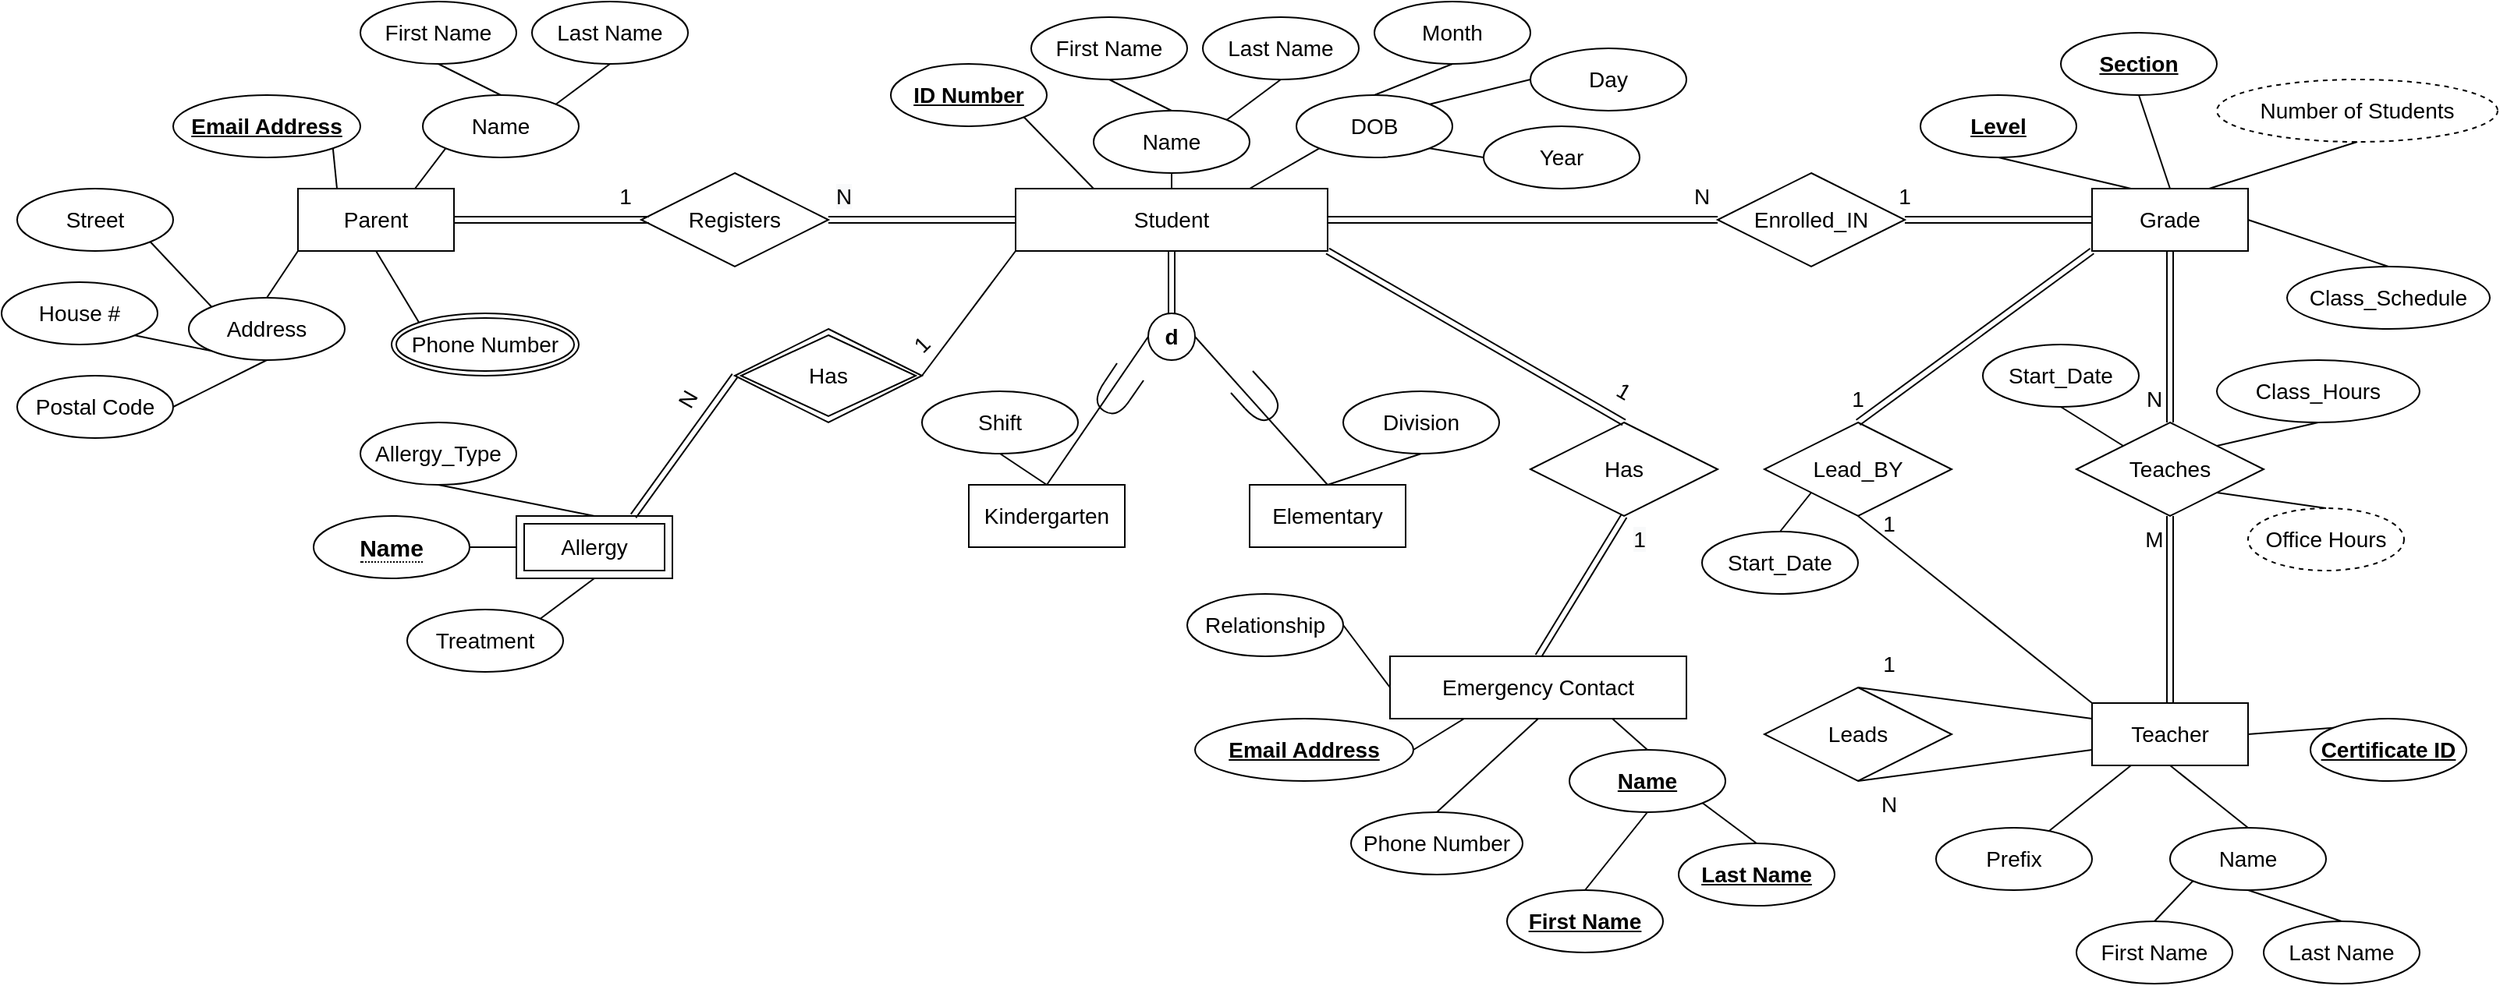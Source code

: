 <mxfile version="20.3.7" type="github">
  <diagram id="R2lEEEUBdFMjLlhIrx00" name="Entities">
    <mxGraphModel dx="1901" dy="639" grid="1" gridSize="10" guides="1" tooltips="1" connect="1" arrows="1" fold="1" page="1" pageScale="1" pageWidth="850" pageHeight="1100" math="0" shadow="0" extFonts="Permanent Marker^https://fonts.googleapis.com/css?family=Permanent+Marker">
      <root>
        <mxCell id="0" />
        <mxCell id="1" parent="0" />
        <mxCell id="j6ZGLxwOGD2uzRcKHzLd-1" value="&lt;font style=&quot;font-size: 14px;&quot;&gt;Student&lt;/font&gt;" style="whiteSpace=wrap;html=1;align=center;" vertex="1" parent="1">
          <mxGeometry x="210" y="190" width="200" height="40" as="geometry" />
        </mxCell>
        <mxCell id="j6ZGLxwOGD2uzRcKHzLd-2" value="&lt;u&gt;&lt;b&gt;ID Number&lt;/b&gt;&lt;/u&gt;" style="ellipse;whiteSpace=wrap;html=1;align=center;fontSize=14;" vertex="1" parent="1">
          <mxGeometry x="130" y="110" width="100" height="40" as="geometry" />
        </mxCell>
        <mxCell id="j6ZGLxwOGD2uzRcKHzLd-4" value="" style="endArrow=none;html=1;rounded=0;fontSize=14;entryX=1;entryY=1;entryDx=0;entryDy=0;exitX=0.25;exitY=0;exitDx=0;exitDy=0;" edge="1" parent="1" source="j6ZGLxwOGD2uzRcKHzLd-1" target="j6ZGLxwOGD2uzRcKHzLd-2">
          <mxGeometry relative="1" as="geometry">
            <mxPoint x="380" y="280" as="sourcePoint" />
            <mxPoint x="340" y="140" as="targetPoint" />
          </mxGeometry>
        </mxCell>
        <mxCell id="j6ZGLxwOGD2uzRcKHzLd-6" value="Name" style="ellipse;whiteSpace=wrap;html=1;align=center;fontSize=14;" vertex="1" parent="1">
          <mxGeometry x="260" y="140" width="100" height="40" as="geometry" />
        </mxCell>
        <mxCell id="j6ZGLxwOGD2uzRcKHzLd-7" value="" style="endArrow=none;html=1;rounded=0;fontSize=14;exitX=0.5;exitY=0;exitDx=0;exitDy=0;entryX=0.5;entryY=1;entryDx=0;entryDy=0;" edge="1" parent="1" source="j6ZGLxwOGD2uzRcKHzLd-1" target="j6ZGLxwOGD2uzRcKHzLd-6">
          <mxGeometry relative="1" as="geometry">
            <mxPoint x="380" y="280" as="sourcePoint" />
            <mxPoint x="540" y="280" as="targetPoint" />
          </mxGeometry>
        </mxCell>
        <mxCell id="j6ZGLxwOGD2uzRcKHzLd-8" value="Last Name" style="ellipse;whiteSpace=wrap;html=1;align=center;fontSize=14;" vertex="1" parent="1">
          <mxGeometry x="330" y="80" width="100" height="40" as="geometry" />
        </mxCell>
        <mxCell id="j6ZGLxwOGD2uzRcKHzLd-9" value="First Name" style="ellipse;whiteSpace=wrap;html=1;align=center;fontSize=14;" vertex="1" parent="1">
          <mxGeometry x="220" y="80" width="100" height="40" as="geometry" />
        </mxCell>
        <mxCell id="j6ZGLxwOGD2uzRcKHzLd-10" value="" style="endArrow=none;html=1;rounded=0;fontSize=14;exitX=0.5;exitY=1;exitDx=0;exitDy=0;entryX=0.5;entryY=0;entryDx=0;entryDy=0;" edge="1" parent="1" source="j6ZGLxwOGD2uzRcKHzLd-9" target="j6ZGLxwOGD2uzRcKHzLd-6">
          <mxGeometry relative="1" as="geometry">
            <mxPoint x="380" y="280" as="sourcePoint" />
            <mxPoint x="540" y="280" as="targetPoint" />
          </mxGeometry>
        </mxCell>
        <mxCell id="j6ZGLxwOGD2uzRcKHzLd-11" value="" style="endArrow=none;html=1;rounded=0;fontSize=14;exitX=1;exitY=0;exitDx=0;exitDy=0;entryX=0.5;entryY=1;entryDx=0;entryDy=0;" edge="1" parent="1" source="j6ZGLxwOGD2uzRcKHzLd-6" target="j6ZGLxwOGD2uzRcKHzLd-8">
          <mxGeometry width="50" height="50" relative="1" as="geometry">
            <mxPoint x="430" y="300" as="sourcePoint" />
            <mxPoint x="480" y="250" as="targetPoint" />
          </mxGeometry>
        </mxCell>
        <mxCell id="j6ZGLxwOGD2uzRcKHzLd-12" value="DOB" style="ellipse;whiteSpace=wrap;html=1;align=center;fontSize=14;" vertex="1" parent="1">
          <mxGeometry x="390" y="130" width="100" height="40" as="geometry" />
        </mxCell>
        <mxCell id="j6ZGLxwOGD2uzRcKHzLd-13" value="" style="endArrow=none;html=1;rounded=0;fontSize=14;entryX=0;entryY=1;entryDx=0;entryDy=0;exitX=0.75;exitY=0;exitDx=0;exitDy=0;" edge="1" parent="1" source="j6ZGLxwOGD2uzRcKHzLd-1" target="j6ZGLxwOGD2uzRcKHzLd-12">
          <mxGeometry width="50" height="50" relative="1" as="geometry">
            <mxPoint x="430" y="300" as="sourcePoint" />
            <mxPoint x="480" y="250" as="targetPoint" />
          </mxGeometry>
        </mxCell>
        <mxCell id="j6ZGLxwOGD2uzRcKHzLd-14" value="Day" style="ellipse;whiteSpace=wrap;html=1;align=center;fontSize=14;" vertex="1" parent="1">
          <mxGeometry x="540" y="100" width="100" height="40" as="geometry" />
        </mxCell>
        <mxCell id="j6ZGLxwOGD2uzRcKHzLd-15" value="Year" style="ellipse;whiteSpace=wrap;html=1;align=center;fontSize=14;" vertex="1" parent="1">
          <mxGeometry x="510" y="150" width="100" height="40" as="geometry" />
        </mxCell>
        <mxCell id="j6ZGLxwOGD2uzRcKHzLd-16" value="Month" style="ellipse;whiteSpace=wrap;html=1;align=center;fontSize=14;" vertex="1" parent="1">
          <mxGeometry x="440" y="70" width="100" height="40" as="geometry" />
        </mxCell>
        <mxCell id="j6ZGLxwOGD2uzRcKHzLd-17" value="" style="endArrow=none;html=1;rounded=0;fontSize=14;entryX=0.5;entryY=0;entryDx=0;entryDy=0;exitX=0.5;exitY=1;exitDx=0;exitDy=0;" edge="1" parent="1" source="j6ZGLxwOGD2uzRcKHzLd-16" target="j6ZGLxwOGD2uzRcKHzLd-12">
          <mxGeometry width="50" height="50" relative="1" as="geometry">
            <mxPoint x="430" y="300" as="sourcePoint" />
            <mxPoint x="480" y="250" as="targetPoint" />
          </mxGeometry>
        </mxCell>
        <mxCell id="j6ZGLxwOGD2uzRcKHzLd-18" value="" style="endArrow=none;html=1;rounded=0;fontSize=14;entryX=1;entryY=0;entryDx=0;entryDy=0;exitX=0;exitY=0.5;exitDx=0;exitDy=0;" edge="1" parent="1" source="j6ZGLxwOGD2uzRcKHzLd-14" target="j6ZGLxwOGD2uzRcKHzLd-12">
          <mxGeometry width="50" height="50" relative="1" as="geometry">
            <mxPoint x="430" y="300" as="sourcePoint" />
            <mxPoint x="480" y="250" as="targetPoint" />
          </mxGeometry>
        </mxCell>
        <mxCell id="j6ZGLxwOGD2uzRcKHzLd-19" value="" style="endArrow=none;html=1;rounded=0;fontSize=14;entryX=1;entryY=1;entryDx=0;entryDy=0;exitX=0;exitY=0.5;exitDx=0;exitDy=0;" edge="1" parent="1" source="j6ZGLxwOGD2uzRcKHzLd-15" target="j6ZGLxwOGD2uzRcKHzLd-12">
          <mxGeometry width="50" height="50" relative="1" as="geometry">
            <mxPoint x="430" y="300" as="sourcePoint" />
            <mxPoint x="480" y="250" as="targetPoint" />
          </mxGeometry>
        </mxCell>
        <mxCell id="j6ZGLxwOGD2uzRcKHzLd-20" value="&lt;span data-reactroot=&quot;&quot; class=&quot;notion-enable-hover&quot; data-token-index=&quot;0&quot; style=&quot;&quot;&gt;Kindergarten&lt;/span&gt;" style="whiteSpace=wrap;html=1;align=center;fontSize=14;" vertex="1" parent="1">
          <mxGeometry x="180" y="380" width="100" height="40" as="geometry" />
        </mxCell>
        <mxCell id="j6ZGLxwOGD2uzRcKHzLd-21" value="&lt;span data-reactroot=&quot;&quot; class=&quot;notion-enable-hover&quot; data-token-index=&quot;0&quot; style=&quot;&quot;&gt;Elementary&lt;/span&gt;" style="whiteSpace=wrap;html=1;align=center;fontSize=14;" vertex="1" parent="1">
          <mxGeometry x="360" y="380" width="100" height="40" as="geometry" />
        </mxCell>
        <mxCell id="j6ZGLxwOGD2uzRcKHzLd-22" value="&lt;b&gt;d&lt;/b&gt;" style="ellipse;whiteSpace=wrap;html=1;aspect=fixed;fontSize=14;" vertex="1" parent="1">
          <mxGeometry x="295" y="270" width="30" height="30" as="geometry" />
        </mxCell>
        <mxCell id="j6ZGLxwOGD2uzRcKHzLd-23" value="" style="shape=link;html=1;rounded=0;fontSize=14;entryX=0.5;entryY=1;entryDx=0;entryDy=0;exitX=0.5;exitY=0;exitDx=0;exitDy=0;" edge="1" parent="1" source="j6ZGLxwOGD2uzRcKHzLd-22" target="j6ZGLxwOGD2uzRcKHzLd-1">
          <mxGeometry width="100" relative="1" as="geometry">
            <mxPoint x="330" y="280" as="sourcePoint" />
            <mxPoint x="430" y="280" as="targetPoint" />
          </mxGeometry>
        </mxCell>
        <mxCell id="j6ZGLxwOGD2uzRcKHzLd-24" value="" style="endArrow=none;html=1;rounded=0;fontSize=14;entryX=0;entryY=0.5;entryDx=0;entryDy=0;exitX=0.5;exitY=0;exitDx=0;exitDy=0;" edge="1" parent="1" source="j6ZGLxwOGD2uzRcKHzLd-20" target="j6ZGLxwOGD2uzRcKHzLd-22">
          <mxGeometry width="50" height="50" relative="1" as="geometry">
            <mxPoint x="360" y="300" as="sourcePoint" />
            <mxPoint x="410" y="250" as="targetPoint" />
          </mxGeometry>
        </mxCell>
        <mxCell id="j6ZGLxwOGD2uzRcKHzLd-25" value="" style="endArrow=none;html=1;rounded=0;fontSize=14;entryX=1;entryY=0.5;entryDx=0;entryDy=0;exitX=0.5;exitY=0;exitDx=0;exitDy=0;" edge="1" parent="1" source="j6ZGLxwOGD2uzRcKHzLd-21" target="j6ZGLxwOGD2uzRcKHzLd-22">
          <mxGeometry width="50" height="50" relative="1" as="geometry">
            <mxPoint x="170" y="340" as="sourcePoint" />
            <mxPoint x="305" y="295" as="targetPoint" />
          </mxGeometry>
        </mxCell>
        <mxCell id="j6ZGLxwOGD2uzRcKHzLd-26" value="Shift" style="ellipse;whiteSpace=wrap;html=1;align=center;fontSize=14;" vertex="1" parent="1">
          <mxGeometry x="150" y="320" width="100" height="40" as="geometry" />
        </mxCell>
        <mxCell id="j6ZGLxwOGD2uzRcKHzLd-27" value="Division" style="ellipse;whiteSpace=wrap;html=1;align=center;fontSize=14;" vertex="1" parent="1">
          <mxGeometry x="420" y="320" width="100" height="40" as="geometry" />
        </mxCell>
        <mxCell id="j6ZGLxwOGD2uzRcKHzLd-28" value="" style="endArrow=none;html=1;rounded=0;fontSize=14;entryX=0.5;entryY=1;entryDx=0;entryDy=0;exitX=0.5;exitY=0;exitDx=0;exitDy=0;" edge="1" parent="1" source="j6ZGLxwOGD2uzRcKHzLd-20" target="j6ZGLxwOGD2uzRcKHzLd-26">
          <mxGeometry width="50" height="50" relative="1" as="geometry">
            <mxPoint x="430" y="350" as="sourcePoint" />
            <mxPoint x="480" y="300" as="targetPoint" />
          </mxGeometry>
        </mxCell>
        <mxCell id="j6ZGLxwOGD2uzRcKHzLd-29" value="" style="endArrow=none;html=1;rounded=0;fontSize=14;entryX=0.5;entryY=1;entryDx=0;entryDy=0;exitX=0.5;exitY=0;exitDx=0;exitDy=0;" edge="1" parent="1" source="j6ZGLxwOGD2uzRcKHzLd-21" target="j6ZGLxwOGD2uzRcKHzLd-27">
          <mxGeometry width="50" height="50" relative="1" as="geometry">
            <mxPoint x="310" y="350" as="sourcePoint" />
            <mxPoint x="360" y="300" as="targetPoint" />
          </mxGeometry>
        </mxCell>
        <mxCell id="j6ZGLxwOGD2uzRcKHzLd-33" value="&lt;meta charset=&quot;utf-8&quot;&gt;&lt;span style=&quot;color: rgb(0, 0, 0); font-family: Helvetica; font-size: 14px; font-style: normal; font-variant-ligatures: normal; font-variant-caps: normal; font-weight: 400; letter-spacing: normal; orphans: 2; text-align: center; text-indent: 0px; text-transform: none; widows: 2; word-spacing: 0px; -webkit-text-stroke-width: 0px; background-color: rgb(248, 249, 250); text-decoration-thickness: initial; text-decoration-style: initial; text-decoration-color: initial; float: none; display: inline !important;&quot;&gt;N&lt;/span&gt;" style="text;html=1;strokeColor=none;fillColor=none;align=center;verticalAlign=middle;whiteSpace=wrap;rounded=0;fontSize=14;" vertex="1" parent="1">
          <mxGeometry x="70" y="180" width="60" height="30" as="geometry" />
        </mxCell>
        <mxCell id="j6ZGLxwOGD2uzRcKHzLd-36" value="Registers" style="shape=rhombus;perimeter=rhombusPerimeter;whiteSpace=wrap;html=1;align=center;fontSize=14;" vertex="1" parent="1">
          <mxGeometry x="-30" y="180" width="120" height="60" as="geometry" />
        </mxCell>
        <mxCell id="j6ZGLxwOGD2uzRcKHzLd-37" value="Parent" style="whiteSpace=wrap;html=1;align=center;fontSize=14;" vertex="1" parent="1">
          <mxGeometry x="-250" y="190" width="100" height="40" as="geometry" />
        </mxCell>
        <mxCell id="j6ZGLxwOGD2uzRcKHzLd-39" value="1" style="text;html=1;strokeColor=none;fillColor=none;align=center;verticalAlign=middle;whiteSpace=wrap;rounded=0;fontSize=14;" vertex="1" parent="1">
          <mxGeometry x="-70" y="180" width="60" height="30" as="geometry" />
        </mxCell>
        <mxCell id="j6ZGLxwOGD2uzRcKHzLd-41" value="Name" style="ellipse;whiteSpace=wrap;html=1;align=center;fontSize=14;" vertex="1" parent="1">
          <mxGeometry x="-170" y="130" width="100" height="40" as="geometry" />
        </mxCell>
        <mxCell id="j6ZGLxwOGD2uzRcKHzLd-42" value="Last Name" style="ellipse;whiteSpace=wrap;html=1;align=center;fontSize=14;" vertex="1" parent="1">
          <mxGeometry x="-100" y="70" width="100" height="40" as="geometry" />
        </mxCell>
        <mxCell id="j6ZGLxwOGD2uzRcKHzLd-43" value="First Name" style="ellipse;whiteSpace=wrap;html=1;align=center;fontSize=14;" vertex="1" parent="1">
          <mxGeometry x="-210" y="70" width="100" height="40" as="geometry" />
        </mxCell>
        <mxCell id="j6ZGLxwOGD2uzRcKHzLd-44" value="" style="endArrow=none;html=1;rounded=0;fontSize=14;exitX=0.5;exitY=1;exitDx=0;exitDy=0;entryX=0.5;entryY=0;entryDx=0;entryDy=0;" edge="1" parent="1" source="j6ZGLxwOGD2uzRcKHzLd-43" target="j6ZGLxwOGD2uzRcKHzLd-41">
          <mxGeometry relative="1" as="geometry">
            <mxPoint x="-50" y="270" as="sourcePoint" />
            <mxPoint x="110" y="270" as="targetPoint" />
          </mxGeometry>
        </mxCell>
        <mxCell id="j6ZGLxwOGD2uzRcKHzLd-45" value="" style="endArrow=none;html=1;rounded=0;fontSize=14;exitX=1;exitY=0;exitDx=0;exitDy=0;entryX=0.5;entryY=1;entryDx=0;entryDy=0;" edge="1" parent="1" source="j6ZGLxwOGD2uzRcKHzLd-41" target="j6ZGLxwOGD2uzRcKHzLd-42">
          <mxGeometry width="50" height="50" relative="1" as="geometry">
            <mxPoint y="290" as="sourcePoint" />
            <mxPoint x="50" y="240" as="targetPoint" />
          </mxGeometry>
        </mxCell>
        <mxCell id="j6ZGLxwOGD2uzRcKHzLd-46" value="" style="endArrow=none;html=1;rounded=0;fontSize=14;entryX=0;entryY=1;entryDx=0;entryDy=0;exitX=0.75;exitY=0;exitDx=0;exitDy=0;" edge="1" parent="1" source="j6ZGLxwOGD2uzRcKHzLd-37" target="j6ZGLxwOGD2uzRcKHzLd-41">
          <mxGeometry relative="1" as="geometry">
            <mxPoint x="-210" y="200" as="sourcePoint" />
            <mxPoint x="-50" y="200" as="targetPoint" />
          </mxGeometry>
        </mxCell>
        <mxCell id="j6ZGLxwOGD2uzRcKHzLd-47" value="&lt;b&gt;Email Address&lt;/b&gt;" style="ellipse;whiteSpace=wrap;html=1;align=center;fontStyle=4;fontSize=14;" vertex="1" parent="1">
          <mxGeometry x="-330" y="130" width="120" height="40" as="geometry" />
        </mxCell>
        <mxCell id="j6ZGLxwOGD2uzRcKHzLd-48" value="" style="endArrow=none;html=1;rounded=0;fontSize=14;exitX=1;exitY=1;exitDx=0;exitDy=0;entryX=0.25;entryY=0;entryDx=0;entryDy=0;" edge="1" parent="1" source="j6ZGLxwOGD2uzRcKHzLd-47" target="j6ZGLxwOGD2uzRcKHzLd-37">
          <mxGeometry relative="1" as="geometry">
            <mxPoint x="-210" y="200" as="sourcePoint" />
            <mxPoint x="-50" y="200" as="targetPoint" />
          </mxGeometry>
        </mxCell>
        <mxCell id="j6ZGLxwOGD2uzRcKHzLd-54" value="Address" style="ellipse;whiteSpace=wrap;html=1;align=center;fontSize=14;" vertex="1" parent="1">
          <mxGeometry x="-320" y="260" width="100" height="40" as="geometry" />
        </mxCell>
        <mxCell id="j6ZGLxwOGD2uzRcKHzLd-56" value="" style="endArrow=none;html=1;rounded=0;fontSize=14;entryX=0;entryY=1;entryDx=0;entryDy=0;exitX=0.5;exitY=0;exitDx=0;exitDy=0;" edge="1" parent="1" source="j6ZGLxwOGD2uzRcKHzLd-54" target="j6ZGLxwOGD2uzRcKHzLd-37">
          <mxGeometry relative="1" as="geometry">
            <mxPoint x="-210" y="200" as="sourcePoint" />
            <mxPoint x="-50" y="200" as="targetPoint" />
          </mxGeometry>
        </mxCell>
        <mxCell id="j6ZGLxwOGD2uzRcKHzLd-58" value="Postal Code" style="ellipse;whiteSpace=wrap;html=1;align=center;fontSize=14;" vertex="1" parent="1">
          <mxGeometry x="-430" y="310" width="100" height="40" as="geometry" />
        </mxCell>
        <mxCell id="j6ZGLxwOGD2uzRcKHzLd-59" value="House #" style="ellipse;whiteSpace=wrap;html=1;align=center;fontSize=14;" vertex="1" parent="1">
          <mxGeometry x="-440" y="250" width="100" height="40" as="geometry" />
        </mxCell>
        <mxCell id="j6ZGLxwOGD2uzRcKHzLd-60" value="Street" style="ellipse;whiteSpace=wrap;html=1;align=center;fontSize=14;" vertex="1" parent="1">
          <mxGeometry x="-430" y="190" width="100" height="40" as="geometry" />
        </mxCell>
        <mxCell id="j6ZGLxwOGD2uzRcKHzLd-61" value="" style="endArrow=none;html=1;rounded=0;fontSize=14;exitX=1;exitY=1;exitDx=0;exitDy=0;entryX=0;entryY=0;entryDx=0;entryDy=0;" edge="1" parent="1" source="j6ZGLxwOGD2uzRcKHzLd-60" target="j6ZGLxwOGD2uzRcKHzLd-54">
          <mxGeometry relative="1" as="geometry">
            <mxPoint x="-210" y="200" as="sourcePoint" />
            <mxPoint x="-50" y="200" as="targetPoint" />
          </mxGeometry>
        </mxCell>
        <mxCell id="j6ZGLxwOGD2uzRcKHzLd-62" value="" style="endArrow=none;html=1;rounded=0;fontSize=14;exitX=1;exitY=1;exitDx=0;exitDy=0;entryX=0;entryY=1;entryDx=0;entryDy=0;" edge="1" parent="1" source="j6ZGLxwOGD2uzRcKHzLd-59" target="j6ZGLxwOGD2uzRcKHzLd-54">
          <mxGeometry relative="1" as="geometry">
            <mxPoint x="-210" y="200" as="sourcePoint" />
            <mxPoint x="-50" y="200" as="targetPoint" />
          </mxGeometry>
        </mxCell>
        <mxCell id="j6ZGLxwOGD2uzRcKHzLd-63" value="" style="endArrow=none;html=1;rounded=0;fontSize=14;exitX=0.5;exitY=1;exitDx=0;exitDy=0;entryX=1;entryY=0.5;entryDx=0;entryDy=0;" edge="1" parent="1" source="j6ZGLxwOGD2uzRcKHzLd-54" target="j6ZGLxwOGD2uzRcKHzLd-58">
          <mxGeometry relative="1" as="geometry">
            <mxPoint x="-210" y="200" as="sourcePoint" />
            <mxPoint x="-50" y="200" as="targetPoint" />
          </mxGeometry>
        </mxCell>
        <mxCell id="j6ZGLxwOGD2uzRcKHzLd-64" value="Phone Number" style="ellipse;shape=doubleEllipse;margin=3;whiteSpace=wrap;html=1;align=center;fontSize=14;" vertex="1" parent="1">
          <mxGeometry x="-190" y="270" width="120" height="40" as="geometry" />
        </mxCell>
        <mxCell id="j6ZGLxwOGD2uzRcKHzLd-65" value="" style="endArrow=none;html=1;rounded=0;fontSize=14;exitX=0.5;exitY=1;exitDx=0;exitDy=0;entryX=0;entryY=0;entryDx=0;entryDy=0;" edge="1" parent="1" source="j6ZGLxwOGD2uzRcKHzLd-37" target="j6ZGLxwOGD2uzRcKHzLd-64">
          <mxGeometry relative="1" as="geometry">
            <mxPoint x="-210" y="190" as="sourcePoint" />
            <mxPoint x="-50" y="190" as="targetPoint" />
          </mxGeometry>
        </mxCell>
        <mxCell id="j6ZGLxwOGD2uzRcKHzLd-66" value="Has" style="shape=rhombus;double=1;perimeter=rhombusPerimeter;whiteSpace=wrap;html=1;align=center;fontSize=14;" vertex="1" parent="1">
          <mxGeometry x="30" y="280" width="120" height="60" as="geometry" />
        </mxCell>
        <mxCell id="j6ZGLxwOGD2uzRcKHzLd-67" value="" style="endArrow=none;html=1;rounded=0;fontSize=14;entryX=0;entryY=1;entryDx=0;entryDy=0;exitX=1;exitY=0.5;exitDx=0;exitDy=0;" edge="1" parent="1" source="j6ZGLxwOGD2uzRcKHzLd-66" target="j6ZGLxwOGD2uzRcKHzLd-1">
          <mxGeometry relative="1" as="geometry">
            <mxPoint x="-50" y="260" as="sourcePoint" />
            <mxPoint x="110" y="260" as="targetPoint" />
          </mxGeometry>
        </mxCell>
        <mxCell id="j6ZGLxwOGD2uzRcKHzLd-68" value="1" style="text;html=1;strokeColor=none;fillColor=none;align=center;verticalAlign=middle;whiteSpace=wrap;rounded=0;fontSize=14;rotation=-45;" vertex="1" parent="1">
          <mxGeometry x="120" y="275" width="60" height="30" as="geometry" />
        </mxCell>
        <mxCell id="j6ZGLxwOGD2uzRcKHzLd-69" value="Allergy" style="shape=ext;margin=3;double=1;whiteSpace=wrap;html=1;align=center;fontSize=14;" vertex="1" parent="1">
          <mxGeometry x="-110" y="400" width="100" height="40" as="geometry" />
        </mxCell>
        <mxCell id="j6ZGLxwOGD2uzRcKHzLd-71" value="N" style="text;html=1;strokeColor=none;fillColor=none;align=center;verticalAlign=middle;whiteSpace=wrap;rounded=0;fontSize=14;rotation=-60;" vertex="1" parent="1">
          <mxGeometry x="-30" y="310" width="60" height="30" as="geometry" />
        </mxCell>
        <mxCell id="j6ZGLxwOGD2uzRcKHzLd-74" value="Treatment" style="ellipse;whiteSpace=wrap;html=1;align=center;fontSize=14;" vertex="1" parent="1">
          <mxGeometry x="-180" y="460" width="100" height="40" as="geometry" />
        </mxCell>
        <mxCell id="j6ZGLxwOGD2uzRcKHzLd-75" value="" style="endArrow=none;html=1;rounded=0;fontSize=14;entryX=0.5;entryY=0;entryDx=0;entryDy=0;exitX=0.5;exitY=1;exitDx=0;exitDy=0;" edge="1" parent="1" source="j6ZGLxwOGD2uzRcKHzLd-202" target="j6ZGLxwOGD2uzRcKHzLd-69">
          <mxGeometry relative="1" as="geometry">
            <mxPoint x="-130" y="380" as="sourcePoint" />
            <mxPoint x="-50" y="390" as="targetPoint" />
          </mxGeometry>
        </mxCell>
        <mxCell id="j6ZGLxwOGD2uzRcKHzLd-76" value="" style="endArrow=none;html=1;rounded=0;fontSize=14;entryX=0;entryY=0.5;entryDx=0;entryDy=0;exitX=1;exitY=0.5;exitDx=0;exitDy=0;" edge="1" parent="1" source="j6ZGLxwOGD2uzRcKHzLd-78" target="j6ZGLxwOGD2uzRcKHzLd-69">
          <mxGeometry relative="1" as="geometry">
            <mxPoint x="-130" y="420" as="sourcePoint" />
            <mxPoint x="-50" y="390" as="targetPoint" />
          </mxGeometry>
        </mxCell>
        <mxCell id="j6ZGLxwOGD2uzRcKHzLd-77" value="" style="endArrow=none;html=1;rounded=0;fontSize=14;entryX=0.5;entryY=1;entryDx=0;entryDy=0;exitX=1;exitY=0;exitDx=0;exitDy=0;" edge="1" parent="1" source="j6ZGLxwOGD2uzRcKHzLd-74" target="j6ZGLxwOGD2uzRcKHzLd-69">
          <mxGeometry relative="1" as="geometry">
            <mxPoint x="-210" y="390" as="sourcePoint" />
            <mxPoint x="-50" y="390" as="targetPoint" />
          </mxGeometry>
        </mxCell>
        <mxCell id="j6ZGLxwOGD2uzRcKHzLd-78" value="&lt;span style=&quot;border-bottom: 1px dotted&quot;&gt;&lt;b&gt;&lt;font style=&quot;font-size: 15px;&quot;&gt;Name&lt;/font&gt;&lt;/b&gt;&lt;/span&gt;" style="ellipse;whiteSpace=wrap;html=1;align=center;fontSize=14;" vertex="1" parent="1">
          <mxGeometry x="-240" y="400" width="100" height="40" as="geometry" />
        </mxCell>
        <mxCell id="j6ZGLxwOGD2uzRcKHzLd-80" value="Has" style="shape=rhombus;perimeter=rhombusPerimeter;whiteSpace=wrap;html=1;align=center;fontSize=14;" vertex="1" parent="1">
          <mxGeometry x="540" y="340" width="120" height="60" as="geometry" />
        </mxCell>
        <mxCell id="j6ZGLxwOGD2uzRcKHzLd-81" value="" style="shape=link;html=1;rounded=0;fontSize=14;entryX=0.5;entryY=1;entryDx=0;entryDy=0;exitX=0.5;exitY=0;exitDx=0;exitDy=0;" edge="1" parent="1" source="j6ZGLxwOGD2uzRcKHzLd-84" target="j6ZGLxwOGD2uzRcKHzLd-80">
          <mxGeometry width="100" relative="1" as="geometry">
            <mxPoint x="600" y="480" as="sourcePoint" />
            <mxPoint x="510" y="300" as="targetPoint" />
          </mxGeometry>
        </mxCell>
        <mxCell id="j6ZGLxwOGD2uzRcKHzLd-82" value="1" style="text;html=1;strokeColor=none;fillColor=none;align=center;verticalAlign=middle;whiteSpace=wrap;rounded=0;fontSize=14;rotation=30;" vertex="1" parent="1">
          <mxGeometry x="570" y="305" width="60" height="30" as="geometry" />
        </mxCell>
        <mxCell id="j6ZGLxwOGD2uzRcKHzLd-83" value="&lt;span style=&quot;color: rgb(0, 0, 0); font-family: Helvetica; font-size: 14px; font-style: normal; font-variant-ligatures: normal; font-variant-caps: normal; font-weight: 400; letter-spacing: normal; orphans: 2; text-align: center; text-indent: 0px; text-transform: none; widows: 2; word-spacing: 0px; -webkit-text-stroke-width: 0px; background-color: rgb(248, 249, 250); text-decoration-thickness: initial; text-decoration-style: initial; text-decoration-color: initial; float: none; display: inline !important;&quot;&gt;1&lt;/span&gt;" style="text;html=1;strokeColor=none;fillColor=none;align=center;verticalAlign=middle;whiteSpace=wrap;rounded=0;fontSize=14;" vertex="1" parent="1">
          <mxGeometry x="580" y="400" width="60" height="30" as="geometry" />
        </mxCell>
        <mxCell id="j6ZGLxwOGD2uzRcKHzLd-84" value="Emergency Contact" style="whiteSpace=wrap;html=1;align=center;fontSize=14;" vertex="1" parent="1">
          <mxGeometry x="450" y="490" width="190" height="40" as="geometry" />
        </mxCell>
        <mxCell id="j6ZGLxwOGD2uzRcKHzLd-85" value="&lt;b&gt;Email Address&lt;/b&gt;" style="ellipse;whiteSpace=wrap;html=1;align=center;fontStyle=4;fontSize=14;" vertex="1" parent="1">
          <mxGeometry x="325" y="530" width="140" height="40" as="geometry" />
        </mxCell>
        <mxCell id="j6ZGLxwOGD2uzRcKHzLd-87" value="Relationship" style="ellipse;whiteSpace=wrap;html=1;align=center;fontSize=14;" vertex="1" parent="1">
          <mxGeometry x="320" y="450" width="100" height="40" as="geometry" />
        </mxCell>
        <mxCell id="j6ZGLxwOGD2uzRcKHzLd-88" value="&lt;u&gt;&lt;b&gt;Name&lt;/b&gt;&lt;/u&gt;" style="ellipse;whiteSpace=wrap;html=1;align=center;fontSize=14;" vertex="1" parent="1">
          <mxGeometry x="565" y="550" width="100" height="40" as="geometry" />
        </mxCell>
        <mxCell id="j6ZGLxwOGD2uzRcKHzLd-89" value="&lt;u&gt;&lt;b&gt;Last Name&lt;/b&gt;&lt;/u&gt;" style="ellipse;whiteSpace=wrap;html=1;align=center;fontSize=14;" vertex="1" parent="1">
          <mxGeometry x="635" y="610" width="100" height="40" as="geometry" />
        </mxCell>
        <mxCell id="j6ZGLxwOGD2uzRcKHzLd-90" value="&lt;u&gt;&lt;b&gt;First Name&lt;/b&gt;&lt;/u&gt;" style="ellipse;whiteSpace=wrap;html=1;align=center;fontSize=14;" vertex="1" parent="1">
          <mxGeometry x="525" y="640" width="100" height="40" as="geometry" />
        </mxCell>
        <mxCell id="j6ZGLxwOGD2uzRcKHzLd-91" value="" style="endArrow=none;html=1;rounded=0;fontSize=14;exitX=1;exitY=0.5;exitDx=0;exitDy=0;entryX=0;entryY=0.5;entryDx=0;entryDy=0;" edge="1" parent="1" source="j6ZGLxwOGD2uzRcKHzLd-87" target="j6ZGLxwOGD2uzRcKHzLd-84">
          <mxGeometry relative="1" as="geometry">
            <mxPoint x="465" y="460" as="sourcePoint" />
            <mxPoint x="625" y="460" as="targetPoint" />
          </mxGeometry>
        </mxCell>
        <mxCell id="j6ZGLxwOGD2uzRcKHzLd-92" value="" style="endArrow=none;html=1;rounded=0;fontSize=14;exitX=1;exitY=0.5;exitDx=0;exitDy=0;entryX=0.25;entryY=1;entryDx=0;entryDy=0;" edge="1" parent="1" source="j6ZGLxwOGD2uzRcKHzLd-85" target="j6ZGLxwOGD2uzRcKHzLd-84">
          <mxGeometry relative="1" as="geometry">
            <mxPoint x="465" y="460" as="sourcePoint" />
            <mxPoint x="625" y="460" as="targetPoint" />
          </mxGeometry>
        </mxCell>
        <mxCell id="j6ZGLxwOGD2uzRcKHzLd-93" value="" style="endArrow=none;html=1;rounded=0;fontSize=14;entryX=0.5;entryY=1;entryDx=0;entryDy=0;exitX=0.5;exitY=0;exitDx=0;exitDy=0;" edge="1" parent="1" source="j6ZGLxwOGD2uzRcKHzLd-99" target="j6ZGLxwOGD2uzRcKHzLd-84">
          <mxGeometry relative="1" as="geometry">
            <mxPoint x="490" y="580" as="sourcePoint" />
            <mxPoint x="625" y="460" as="targetPoint" />
          </mxGeometry>
        </mxCell>
        <mxCell id="j6ZGLxwOGD2uzRcKHzLd-94" value="" style="endArrow=none;html=1;rounded=0;fontSize=14;exitX=0.75;exitY=1;exitDx=0;exitDy=0;entryX=0.5;entryY=0;entryDx=0;entryDy=0;" edge="1" parent="1" source="j6ZGLxwOGD2uzRcKHzLd-84" target="j6ZGLxwOGD2uzRcKHzLd-88">
          <mxGeometry relative="1" as="geometry">
            <mxPoint x="465" y="460" as="sourcePoint" />
            <mxPoint x="625" y="460" as="targetPoint" />
          </mxGeometry>
        </mxCell>
        <mxCell id="j6ZGLxwOGD2uzRcKHzLd-96" value="" style="endArrow=none;html=1;rounded=0;fontSize=14;entryX=0.5;entryY=1;entryDx=0;entryDy=0;exitX=0.5;exitY=0;exitDx=0;exitDy=0;" edge="1" parent="1" source="j6ZGLxwOGD2uzRcKHzLd-90" target="j6ZGLxwOGD2uzRcKHzLd-88">
          <mxGeometry relative="1" as="geometry">
            <mxPoint x="465" y="460" as="sourcePoint" />
            <mxPoint x="625" y="460" as="targetPoint" />
          </mxGeometry>
        </mxCell>
        <mxCell id="j6ZGLxwOGD2uzRcKHzLd-97" value="" style="endArrow=none;html=1;rounded=0;fontSize=14;entryX=0.5;entryY=0;entryDx=0;entryDy=0;exitX=1;exitY=1;exitDx=0;exitDy=0;" edge="1" parent="1" source="j6ZGLxwOGD2uzRcKHzLd-88" target="j6ZGLxwOGD2uzRcKHzLd-89">
          <mxGeometry relative="1" as="geometry">
            <mxPoint x="465" y="460" as="sourcePoint" />
            <mxPoint x="625" y="460" as="targetPoint" />
          </mxGeometry>
        </mxCell>
        <mxCell id="j6ZGLxwOGD2uzRcKHzLd-99" value="Phone Number" style="ellipse;whiteSpace=wrap;html=1;align=center;fontSize=14;" vertex="1" parent="1">
          <mxGeometry x="425" y="590" width="110" height="40" as="geometry" />
        </mxCell>
        <mxCell id="j6ZGLxwOGD2uzRcKHzLd-101" value="Enrolled_IN" style="shape=rhombus;perimeter=rhombusPerimeter;whiteSpace=wrap;html=1;align=center;fontSize=14;" vertex="1" parent="1">
          <mxGeometry x="660" y="180" width="120" height="60" as="geometry" />
        </mxCell>
        <mxCell id="j6ZGLxwOGD2uzRcKHzLd-102" value="Grade" style="whiteSpace=wrap;html=1;align=center;fontSize=14;" vertex="1" parent="1">
          <mxGeometry x="900" y="190" width="100" height="40" as="geometry" />
        </mxCell>
        <mxCell id="j6ZGLxwOGD2uzRcKHzLd-104" value="" style="shape=link;html=1;rounded=0;fontSize=14;exitX=1;exitY=0.5;exitDx=0;exitDy=0;" edge="1" parent="1" source="j6ZGLxwOGD2uzRcKHzLd-1" target="j6ZGLxwOGD2uzRcKHzLd-101">
          <mxGeometry width="100" relative="1" as="geometry">
            <mxPoint x="740" y="280" as="sourcePoint" />
            <mxPoint x="840" y="280" as="targetPoint" />
          </mxGeometry>
        </mxCell>
        <mxCell id="j6ZGLxwOGD2uzRcKHzLd-105" value="" style="shape=link;html=1;rounded=0;fontSize=14;exitX=1;exitY=0.5;exitDx=0;exitDy=0;entryX=0;entryY=0.5;entryDx=0;entryDy=0;" edge="1" parent="1" source="j6ZGLxwOGD2uzRcKHzLd-101" target="j6ZGLxwOGD2uzRcKHzLd-102">
          <mxGeometry width="100" relative="1" as="geometry">
            <mxPoint x="740" y="280" as="sourcePoint" />
            <mxPoint x="840" y="280" as="targetPoint" />
          </mxGeometry>
        </mxCell>
        <mxCell id="j6ZGLxwOGD2uzRcKHzLd-106" value="N" style="text;html=1;strokeColor=none;fillColor=none;align=center;verticalAlign=middle;whiteSpace=wrap;rounded=0;fontSize=14;" vertex="1" parent="1">
          <mxGeometry x="620" y="180" width="60" height="30" as="geometry" />
        </mxCell>
        <mxCell id="j6ZGLxwOGD2uzRcKHzLd-107" value="1" style="text;html=1;strokeColor=none;fillColor=none;align=center;verticalAlign=middle;whiteSpace=wrap;rounded=0;fontSize=14;" vertex="1" parent="1">
          <mxGeometry x="750" y="180" width="60" height="30" as="geometry" />
        </mxCell>
        <mxCell id="j6ZGLxwOGD2uzRcKHzLd-109" value="" style="shape=link;html=1;rounded=0;fontSize=14;entryX=0.5;entryY=0;entryDx=0;entryDy=0;exitX=1;exitY=1;exitDx=0;exitDy=0;" edge="1" parent="1" source="j6ZGLxwOGD2uzRcKHzLd-1" target="j6ZGLxwOGD2uzRcKHzLd-80">
          <mxGeometry width="100" relative="1" as="geometry">
            <mxPoint x="340" y="280" as="sourcePoint" />
            <mxPoint x="440" y="280" as="targetPoint" />
          </mxGeometry>
        </mxCell>
        <mxCell id="j6ZGLxwOGD2uzRcKHzLd-110" value="Teaches" style="shape=rhombus;perimeter=rhombusPerimeter;whiteSpace=wrap;html=1;align=center;fontSize=14;" vertex="1" parent="1">
          <mxGeometry x="890" y="340" width="120" height="60" as="geometry" />
        </mxCell>
        <mxCell id="j6ZGLxwOGD2uzRcKHzLd-111" value="" style="shape=link;html=1;rounded=0;fontSize=14;entryX=0.5;entryY=1;entryDx=0;entryDy=0;exitX=0.5;exitY=0;exitDx=0;exitDy=0;" edge="1" parent="1" source="j6ZGLxwOGD2uzRcKHzLd-110" target="j6ZGLxwOGD2uzRcKHzLd-102">
          <mxGeometry width="100" relative="1" as="geometry">
            <mxPoint x="740" y="350" as="sourcePoint" />
            <mxPoint x="840" y="350" as="targetPoint" />
          </mxGeometry>
        </mxCell>
        <mxCell id="j6ZGLxwOGD2uzRcKHzLd-112" value="Teacher" style="whiteSpace=wrap;html=1;align=center;fontSize=14;" vertex="1" parent="1">
          <mxGeometry x="900" y="520" width="100" height="40" as="geometry" />
        </mxCell>
        <mxCell id="j6ZGLxwOGD2uzRcKHzLd-113" value="" style="shape=link;html=1;rounded=0;fontSize=14;exitX=0.5;exitY=1;exitDx=0;exitDy=0;entryX=0.5;entryY=0;entryDx=0;entryDy=0;" edge="1" parent="1" source="j6ZGLxwOGD2uzRcKHzLd-110" target="j6ZGLxwOGD2uzRcKHzLd-112">
          <mxGeometry width="100" relative="1" as="geometry">
            <mxPoint x="920" y="420" as="sourcePoint" />
            <mxPoint x="1020" y="420" as="targetPoint" />
          </mxGeometry>
        </mxCell>
        <mxCell id="j6ZGLxwOGD2uzRcKHzLd-114" value="Class_Hours" style="ellipse;whiteSpace=wrap;html=1;align=center;fontSize=14;" vertex="1" parent="1">
          <mxGeometry x="980" y="300" width="130" height="40" as="geometry" />
        </mxCell>
        <mxCell id="j6ZGLxwOGD2uzRcKHzLd-115" value="Start_Date" style="ellipse;whiteSpace=wrap;html=1;align=center;fontSize=14;" vertex="1" parent="1">
          <mxGeometry x="830" y="290" width="100" height="40" as="geometry" />
        </mxCell>
        <mxCell id="j6ZGLxwOGD2uzRcKHzLd-116" value="" style="endArrow=none;html=1;rounded=0;fontSize=14;exitX=0.5;exitY=1;exitDx=0;exitDy=0;entryX=0;entryY=0;entryDx=0;entryDy=0;" edge="1" parent="1" source="j6ZGLxwOGD2uzRcKHzLd-115" target="j6ZGLxwOGD2uzRcKHzLd-110">
          <mxGeometry relative="1" as="geometry">
            <mxPoint x="850" y="380" as="sourcePoint" />
            <mxPoint x="1010" y="380" as="targetPoint" />
          </mxGeometry>
        </mxCell>
        <mxCell id="j6ZGLxwOGD2uzRcKHzLd-117" value="" style="endArrow=none;html=1;rounded=0;fontSize=14;entryX=0.5;entryY=1;entryDx=0;entryDy=0;exitX=1;exitY=0;exitDx=0;exitDy=0;" edge="1" parent="1" source="j6ZGLxwOGD2uzRcKHzLd-110" target="j6ZGLxwOGD2uzRcKHzLd-114">
          <mxGeometry relative="1" as="geometry">
            <mxPoint x="850" y="380" as="sourcePoint" />
            <mxPoint x="1010" y="380" as="targetPoint" />
          </mxGeometry>
        </mxCell>
        <mxCell id="j6ZGLxwOGD2uzRcKHzLd-118" value="N" style="text;html=1;strokeColor=none;fillColor=none;align=center;verticalAlign=middle;whiteSpace=wrap;rounded=0;fontSize=14;" vertex="1" parent="1">
          <mxGeometry x="910" y="310" width="60" height="30" as="geometry" />
        </mxCell>
        <mxCell id="j6ZGLxwOGD2uzRcKHzLd-119" value="M" style="text;html=1;strokeColor=none;fillColor=none;align=center;verticalAlign=middle;whiteSpace=wrap;rounded=0;fontSize=14;" vertex="1" parent="1">
          <mxGeometry x="910" y="400" width="60" height="30" as="geometry" />
        </mxCell>
        <mxCell id="j6ZGLxwOGD2uzRcKHzLd-136" value="" style="group;strokeWidth=7;rotation=-235;" vertex="1" connectable="0" parent="1">
          <mxGeometry x="260" y="310" width="30" height="20" as="geometry" />
        </mxCell>
        <mxCell id="j6ZGLxwOGD2uzRcKHzLd-133" value="" style="endArrow=none;html=1;rounded=0;fontSize=14;" edge="1" parent="j6ZGLxwOGD2uzRcKHzLd-136">
          <mxGeometry width="50" height="50" relative="1" as="geometry">
            <mxPoint x="32" y="3" as="sourcePoint" />
            <mxPoint x="23" y="16" as="targetPoint" />
          </mxGeometry>
        </mxCell>
        <mxCell id="j6ZGLxwOGD2uzRcKHzLd-134" value="" style="endArrow=none;html=1;rounded=0;fontSize=14;" edge="1" parent="j6ZGLxwOGD2uzRcKHzLd-136">
          <mxGeometry width="50" height="50" relative="1" as="geometry">
            <mxPoint x="15" y="-8" as="sourcePoint" />
            <mxPoint x="7" y="4" as="targetPoint" />
          </mxGeometry>
        </mxCell>
        <mxCell id="j6ZGLxwOGD2uzRcKHzLd-135" value="" style="curved=1;endArrow=none;html=1;rounded=0;fontSize=14;endFill=0;" edge="1" parent="j6ZGLxwOGD2uzRcKHzLd-136">
          <mxGeometry width="50" height="50" relative="1" as="geometry">
            <mxPoint x="7" y="4" as="sourcePoint" />
            <mxPoint x="23" y="16" as="targetPoint" />
            <Array as="points">
              <mxPoint x="-2" y="17" />
              <mxPoint x="15" y="28" />
            </Array>
          </mxGeometry>
        </mxCell>
        <mxCell id="j6ZGLxwOGD2uzRcKHzLd-141" value="" style="group;strokeWidth=7;rotation=49;" vertex="1" connectable="0" parent="1">
          <mxGeometry x="350" y="315" width="30" height="20" as="geometry" />
        </mxCell>
        <mxCell id="j6ZGLxwOGD2uzRcKHzLd-142" value="" style="endArrow=none;html=1;rounded=0;fontSize=14;" edge="1" parent="j6ZGLxwOGD2uzRcKHzLd-141">
          <mxGeometry width="50" height="50" relative="1" as="geometry">
            <mxPoint x="12" y="-8" as="sourcePoint" />
            <mxPoint x="23" y="4" as="targetPoint" />
          </mxGeometry>
        </mxCell>
        <mxCell id="j6ZGLxwOGD2uzRcKHzLd-143" value="" style="endArrow=none;html=1;rounded=0;fontSize=14;" edge="1" parent="j6ZGLxwOGD2uzRcKHzLd-141">
          <mxGeometry width="50" height="50" relative="1" as="geometry">
            <mxPoint x="-2" y="6" as="sourcePoint" />
            <mxPoint x="7" y="16" as="targetPoint" />
          </mxGeometry>
        </mxCell>
        <mxCell id="j6ZGLxwOGD2uzRcKHzLd-144" value="" style="curved=1;endArrow=none;html=1;rounded=0;fontSize=14;endFill=0;" edge="1" parent="j6ZGLxwOGD2uzRcKHzLd-141">
          <mxGeometry width="50" height="50" relative="1" as="geometry">
            <mxPoint x="7" y="16" as="sourcePoint" />
            <mxPoint x="23" y="4" as="targetPoint" />
            <Array as="points">
              <mxPoint x="18" y="28" />
              <mxPoint x="32" y="14" />
            </Array>
          </mxGeometry>
        </mxCell>
        <mxCell id="j6ZGLxwOGD2uzRcKHzLd-162" value="Last Name" style="ellipse;whiteSpace=wrap;html=1;align=center;strokeWidth=1;fontSize=14;" vertex="1" parent="1">
          <mxGeometry x="1010" y="660" width="100" height="40" as="geometry" />
        </mxCell>
        <mxCell id="j6ZGLxwOGD2uzRcKHzLd-163" value="First Name" style="ellipse;whiteSpace=wrap;html=1;align=center;strokeWidth=1;fontSize=14;" vertex="1" parent="1">
          <mxGeometry x="890" y="660" width="100" height="40" as="geometry" />
        </mxCell>
        <mxCell id="j6ZGLxwOGD2uzRcKHzLd-164" value="Name" style="ellipse;whiteSpace=wrap;html=1;align=center;strokeWidth=1;fontSize=14;" vertex="1" parent="1">
          <mxGeometry x="950" y="600" width="100" height="40" as="geometry" />
        </mxCell>
        <mxCell id="j6ZGLxwOGD2uzRcKHzLd-165" value="&lt;u&gt;&lt;b&gt;Certificate ID&lt;/b&gt;&lt;/u&gt;" style="ellipse;whiteSpace=wrap;html=1;align=center;strokeWidth=1;fontSize=14;" vertex="1" parent="1">
          <mxGeometry x="1040" y="530" width="100" height="40" as="geometry" />
        </mxCell>
        <mxCell id="j6ZGLxwOGD2uzRcKHzLd-166" value="Prefix" style="ellipse;whiteSpace=wrap;html=1;align=center;strokeWidth=1;fontSize=14;" vertex="1" parent="1">
          <mxGeometry x="800" y="600" width="100" height="40" as="geometry" />
        </mxCell>
        <mxCell id="j6ZGLxwOGD2uzRcKHzLd-167" value="" style="endArrow=none;html=1;rounded=0;fontSize=14;exitX=0;exitY=0;exitDx=0;exitDy=0;entryX=1;entryY=0.5;entryDx=0;entryDy=0;" edge="1" parent="1" source="j6ZGLxwOGD2uzRcKHzLd-165" target="j6ZGLxwOGD2uzRcKHzLd-112">
          <mxGeometry relative="1" as="geometry">
            <mxPoint x="880" y="530" as="sourcePoint" />
            <mxPoint x="1040" y="530" as="targetPoint" />
          </mxGeometry>
        </mxCell>
        <mxCell id="j6ZGLxwOGD2uzRcKHzLd-168" value="" style="endArrow=none;html=1;rounded=0;fontSize=14;entryX=0.25;entryY=1;entryDx=0;entryDy=0;" edge="1" parent="1" source="j6ZGLxwOGD2uzRcKHzLd-166" target="j6ZGLxwOGD2uzRcKHzLd-112">
          <mxGeometry relative="1" as="geometry">
            <mxPoint x="880" y="530" as="sourcePoint" />
            <mxPoint x="1040" y="530" as="targetPoint" />
          </mxGeometry>
        </mxCell>
        <mxCell id="j6ZGLxwOGD2uzRcKHzLd-169" value="" style="endArrow=none;html=1;rounded=0;fontSize=14;entryX=0.5;entryY=1;entryDx=0;entryDy=0;exitX=0.5;exitY=0;exitDx=0;exitDy=0;" edge="1" parent="1" source="j6ZGLxwOGD2uzRcKHzLd-164" target="j6ZGLxwOGD2uzRcKHzLd-112">
          <mxGeometry relative="1" as="geometry">
            <mxPoint x="880" y="530" as="sourcePoint" />
            <mxPoint x="1040" y="530" as="targetPoint" />
          </mxGeometry>
        </mxCell>
        <mxCell id="j6ZGLxwOGD2uzRcKHzLd-170" value="" style="endArrow=none;html=1;rounded=0;fontSize=14;exitX=0.5;exitY=0;exitDx=0;exitDy=0;entryX=0;entryY=1;entryDx=0;entryDy=0;" edge="1" parent="1" source="j6ZGLxwOGD2uzRcKHzLd-163" target="j6ZGLxwOGD2uzRcKHzLd-164">
          <mxGeometry relative="1" as="geometry">
            <mxPoint x="880" y="530" as="sourcePoint" />
            <mxPoint x="1040" y="530" as="targetPoint" />
          </mxGeometry>
        </mxCell>
        <mxCell id="j6ZGLxwOGD2uzRcKHzLd-171" value="" style="endArrow=none;html=1;rounded=0;fontSize=14;entryX=0.5;entryY=0;entryDx=0;entryDy=0;exitX=0.5;exitY=1;exitDx=0;exitDy=0;" edge="1" parent="1" source="j6ZGLxwOGD2uzRcKHzLd-164" target="j6ZGLxwOGD2uzRcKHzLd-162">
          <mxGeometry relative="1" as="geometry">
            <mxPoint x="880" y="530" as="sourcePoint" />
            <mxPoint x="1040" y="530" as="targetPoint" />
          </mxGeometry>
        </mxCell>
        <mxCell id="j6ZGLxwOGD2uzRcKHzLd-172" value="Number of Students" style="ellipse;whiteSpace=wrap;html=1;align=center;dashed=1;strokeWidth=1;fontSize=14;" vertex="1" parent="1">
          <mxGeometry x="980" y="120" width="180" height="40" as="geometry" />
        </mxCell>
        <mxCell id="j6ZGLxwOGD2uzRcKHzLd-173" value="" style="endArrow=none;html=1;rounded=0;fontSize=14;entryX=0.5;entryY=1;entryDx=0;entryDy=0;exitX=0.75;exitY=0;exitDx=0;exitDy=0;" edge="1" parent="1" source="j6ZGLxwOGD2uzRcKHzLd-102" target="j6ZGLxwOGD2uzRcKHzLd-172">
          <mxGeometry relative="1" as="geometry">
            <mxPoint x="890" y="180" as="sourcePoint" />
            <mxPoint x="1050" y="180" as="targetPoint" />
          </mxGeometry>
        </mxCell>
        <mxCell id="j6ZGLxwOGD2uzRcKHzLd-174" value="&lt;u&gt;&lt;b&gt;Level&lt;/b&gt;&lt;/u&gt;" style="ellipse;whiteSpace=wrap;html=1;align=center;strokeWidth=1;fontSize=14;" vertex="1" parent="1">
          <mxGeometry x="790" y="130" width="100" height="40" as="geometry" />
        </mxCell>
        <mxCell id="j6ZGLxwOGD2uzRcKHzLd-175" value="" style="endArrow=none;html=1;rounded=0;fontSize=14;entryX=0.5;entryY=1;entryDx=0;entryDy=0;exitX=0.25;exitY=0;exitDx=0;exitDy=0;" edge="1" parent="1" source="j6ZGLxwOGD2uzRcKHzLd-102" target="j6ZGLxwOGD2uzRcKHzLd-174">
          <mxGeometry relative="1" as="geometry">
            <mxPoint x="710" y="250" as="sourcePoint" />
            <mxPoint x="870" y="250" as="targetPoint" />
          </mxGeometry>
        </mxCell>
        <mxCell id="j6ZGLxwOGD2uzRcKHzLd-176" value="&lt;u&gt;&lt;b&gt;Section&lt;/b&gt;&lt;/u&gt;" style="ellipse;whiteSpace=wrap;html=1;align=center;strokeWidth=1;fontSize=14;" vertex="1" parent="1">
          <mxGeometry x="880" y="90" width="100" height="40" as="geometry" />
        </mxCell>
        <mxCell id="j6ZGLxwOGD2uzRcKHzLd-177" value="" style="endArrow=none;html=1;rounded=0;fontSize=14;entryX=0.5;entryY=0;entryDx=0;entryDy=0;exitX=0.5;exitY=1;exitDx=0;exitDy=0;" edge="1" parent="1" source="j6ZGLxwOGD2uzRcKHzLd-176" target="j6ZGLxwOGD2uzRcKHzLd-102">
          <mxGeometry relative="1" as="geometry">
            <mxPoint x="900" y="320" as="sourcePoint" />
            <mxPoint x="1060" y="320" as="targetPoint" />
          </mxGeometry>
        </mxCell>
        <mxCell id="j6ZGLxwOGD2uzRcKHzLd-178" value="Lead_BY" style="shape=rhombus;perimeter=rhombusPerimeter;whiteSpace=wrap;html=1;align=center;strokeWidth=1;fontSize=14;" vertex="1" parent="1">
          <mxGeometry x="690" y="340" width="120" height="60" as="geometry" />
        </mxCell>
        <mxCell id="j6ZGLxwOGD2uzRcKHzLd-180" value="" style="endArrow=none;html=1;rounded=0;fontSize=14;exitX=0.5;exitY=1;exitDx=0;exitDy=0;entryX=0;entryY=0;entryDx=0;entryDy=0;" edge="1" parent="1" source="j6ZGLxwOGD2uzRcKHzLd-178" target="j6ZGLxwOGD2uzRcKHzLd-112">
          <mxGeometry relative="1" as="geometry">
            <mxPoint x="880" y="380" as="sourcePoint" />
            <mxPoint x="1040" y="380" as="targetPoint" />
          </mxGeometry>
        </mxCell>
        <mxCell id="j6ZGLxwOGD2uzRcKHzLd-181" value="1" style="text;html=1;strokeColor=none;fillColor=none;align=center;verticalAlign=middle;whiteSpace=wrap;rounded=0;fontSize=14;" vertex="1" parent="1">
          <mxGeometry x="740" y="390" width="60" height="30" as="geometry" />
        </mxCell>
        <mxCell id="j6ZGLxwOGD2uzRcKHzLd-182" value="" style="shape=link;html=1;rounded=0;fontSize=14;endArrow=none;endFill=0;entryX=0;entryY=1;entryDx=0;entryDy=0;exitX=0.5;exitY=0;exitDx=0;exitDy=0;" edge="1" parent="1" source="j6ZGLxwOGD2uzRcKHzLd-178" target="j6ZGLxwOGD2uzRcKHzLd-102">
          <mxGeometry width="100" relative="1" as="geometry">
            <mxPoint x="910" y="380" as="sourcePoint" />
            <mxPoint x="1010" y="380" as="targetPoint" />
          </mxGeometry>
        </mxCell>
        <mxCell id="j6ZGLxwOGD2uzRcKHzLd-183" value="1" style="text;html=1;strokeColor=none;fillColor=none;align=center;verticalAlign=middle;whiteSpace=wrap;rounded=0;fontSize=14;" vertex="1" parent="1">
          <mxGeometry x="720" y="310" width="60" height="30" as="geometry" />
        </mxCell>
        <mxCell id="j6ZGLxwOGD2uzRcKHzLd-186" value="Leads" style="shape=rhombus;perimeter=rhombusPerimeter;whiteSpace=wrap;html=1;align=center;strokeWidth=1;fontSize=14;" vertex="1" parent="1">
          <mxGeometry x="690" y="510" width="120" height="60" as="geometry" />
        </mxCell>
        <mxCell id="j6ZGLxwOGD2uzRcKHzLd-188" value="" style="endArrow=none;html=1;rounded=0;fontSize=14;entryX=0;entryY=0.25;entryDx=0;entryDy=0;exitX=0.5;exitY=0;exitDx=0;exitDy=0;" edge="1" parent="1" source="j6ZGLxwOGD2uzRcKHzLd-186" target="j6ZGLxwOGD2uzRcKHzLd-112">
          <mxGeometry width="50" height="50" relative="1" as="geometry">
            <mxPoint x="820" y="630" as="sourcePoint" />
            <mxPoint x="870" y="580" as="targetPoint" />
          </mxGeometry>
        </mxCell>
        <mxCell id="j6ZGLxwOGD2uzRcKHzLd-189" value="" style="endArrow=none;html=1;rounded=0;fontSize=14;entryX=0;entryY=0.75;entryDx=0;entryDy=0;exitX=0.5;exitY=1;exitDx=0;exitDy=0;" edge="1" parent="1" source="j6ZGLxwOGD2uzRcKHzLd-186" target="j6ZGLxwOGD2uzRcKHzLd-112">
          <mxGeometry width="50" height="50" relative="1" as="geometry">
            <mxPoint x="820" y="630" as="sourcePoint" />
            <mxPoint x="870" y="580" as="targetPoint" />
          </mxGeometry>
        </mxCell>
        <mxCell id="j6ZGLxwOGD2uzRcKHzLd-190" value="1" style="text;html=1;strokeColor=none;fillColor=none;align=center;verticalAlign=middle;whiteSpace=wrap;rounded=0;fontSize=14;" vertex="1" parent="1">
          <mxGeometry x="740" y="480" width="60" height="30" as="geometry" />
        </mxCell>
        <mxCell id="j6ZGLxwOGD2uzRcKHzLd-191" value="N" style="text;html=1;strokeColor=none;fillColor=none;align=center;verticalAlign=middle;whiteSpace=wrap;rounded=0;fontSize=14;" vertex="1" parent="1">
          <mxGeometry x="740" y="570" width="60" height="30" as="geometry" />
        </mxCell>
        <mxCell id="j6ZGLxwOGD2uzRcKHzLd-192" value="Start_Date" style="ellipse;whiteSpace=wrap;html=1;align=center;fontSize=14;" vertex="1" parent="1">
          <mxGeometry x="650" y="410" width="100" height="40" as="geometry" />
        </mxCell>
        <mxCell id="j6ZGLxwOGD2uzRcKHzLd-194" value="" style="endArrow=none;html=1;rounded=0;fontSize=14;entryX=0;entryY=1;entryDx=0;entryDy=0;exitX=0.5;exitY=0;exitDx=0;exitDy=0;" edge="1" parent="1" source="j6ZGLxwOGD2uzRcKHzLd-192" target="j6ZGLxwOGD2uzRcKHzLd-178">
          <mxGeometry width="50" height="50" relative="1" as="geometry">
            <mxPoint x="790" y="510" as="sourcePoint" />
            <mxPoint x="840" y="460" as="targetPoint" />
          </mxGeometry>
        </mxCell>
        <mxCell id="j6ZGLxwOGD2uzRcKHzLd-195" value="Class_Schedule" style="ellipse;whiteSpace=wrap;html=1;align=center;strokeWidth=1;fontSize=14;" vertex="1" parent="1">
          <mxGeometry x="1025" y="240" width="130" height="40" as="geometry" />
        </mxCell>
        <mxCell id="j6ZGLxwOGD2uzRcKHzLd-196" value="" style="endArrow=none;html=1;rounded=0;fontSize=14;entryX=1;entryY=0.5;entryDx=0;entryDy=0;exitX=0.5;exitY=0;exitDx=0;exitDy=0;" edge="1" parent="1" source="j6ZGLxwOGD2uzRcKHzLd-195" target="j6ZGLxwOGD2uzRcKHzLd-102">
          <mxGeometry relative="1" as="geometry">
            <mxPoint x="740" y="380" as="sourcePoint" />
            <mxPoint x="900" y="380" as="targetPoint" />
          </mxGeometry>
        </mxCell>
        <mxCell id="j6ZGLxwOGD2uzRcKHzLd-197" value="Office Hours" style="ellipse;whiteSpace=wrap;html=1;align=center;dashed=1;strokeWidth=1;fontSize=14;" vertex="1" parent="1">
          <mxGeometry x="1000" y="395" width="100" height="40" as="geometry" />
        </mxCell>
        <mxCell id="j6ZGLxwOGD2uzRcKHzLd-198" value="" style="endArrow=none;html=1;rounded=0;fontSize=14;entryX=0.5;entryY=0;entryDx=0;entryDy=0;exitX=1;exitY=1;exitDx=0;exitDy=0;" edge="1" parent="1" source="j6ZGLxwOGD2uzRcKHzLd-110" target="j6ZGLxwOGD2uzRcKHzLd-197">
          <mxGeometry relative="1" as="geometry">
            <mxPoint x="740" y="370" as="sourcePoint" />
            <mxPoint x="900" y="370" as="targetPoint" />
          </mxGeometry>
        </mxCell>
        <mxCell id="j6ZGLxwOGD2uzRcKHzLd-199" value="" style="shape=link;html=1;rounded=0;fontSize=14;endArrow=none;endFill=0;exitX=0.75;exitY=0;exitDx=0;exitDy=0;entryX=0;entryY=0.5;entryDx=0;entryDy=0;" edge="1" parent="1" source="j6ZGLxwOGD2uzRcKHzLd-69" target="j6ZGLxwOGD2uzRcKHzLd-66">
          <mxGeometry width="100" relative="1" as="geometry">
            <mxPoint x="50" y="350" as="sourcePoint" />
            <mxPoint x="150" y="350" as="targetPoint" />
          </mxGeometry>
        </mxCell>
        <mxCell id="j6ZGLxwOGD2uzRcKHzLd-200" value="" style="shape=link;html=1;rounded=0;fontSize=14;endArrow=none;endFill=0;entryX=0.75;entryY=1;entryDx=0;entryDy=0;exitX=1;exitY=0.5;exitDx=0;exitDy=0;" edge="1" parent="1" source="j6ZGLxwOGD2uzRcKHzLd-37" target="j6ZGLxwOGD2uzRcKHzLd-39">
          <mxGeometry width="100" relative="1" as="geometry">
            <mxPoint x="-160" y="350" as="sourcePoint" />
            <mxPoint x="-60" y="350" as="targetPoint" />
          </mxGeometry>
        </mxCell>
        <mxCell id="j6ZGLxwOGD2uzRcKHzLd-201" value="" style="shape=link;html=1;rounded=0;fontSize=14;endArrow=none;endFill=0;entryX=0;entryY=0.5;entryDx=0;entryDy=0;exitX=1;exitY=0.5;exitDx=0;exitDy=0;" edge="1" parent="1" source="j6ZGLxwOGD2uzRcKHzLd-36" target="j6ZGLxwOGD2uzRcKHzLd-1">
          <mxGeometry width="100" relative="1" as="geometry">
            <mxPoint x="-160" y="350" as="sourcePoint" />
            <mxPoint x="-60" y="350" as="targetPoint" />
          </mxGeometry>
        </mxCell>
        <mxCell id="j6ZGLxwOGD2uzRcKHzLd-202" value="Allergy_Type" style="ellipse;whiteSpace=wrap;html=1;align=center;strokeWidth=1;fontSize=14;" vertex="1" parent="1">
          <mxGeometry x="-210" y="340" width="100" height="40" as="geometry" />
        </mxCell>
      </root>
    </mxGraphModel>
  </diagram>
</mxfile>
